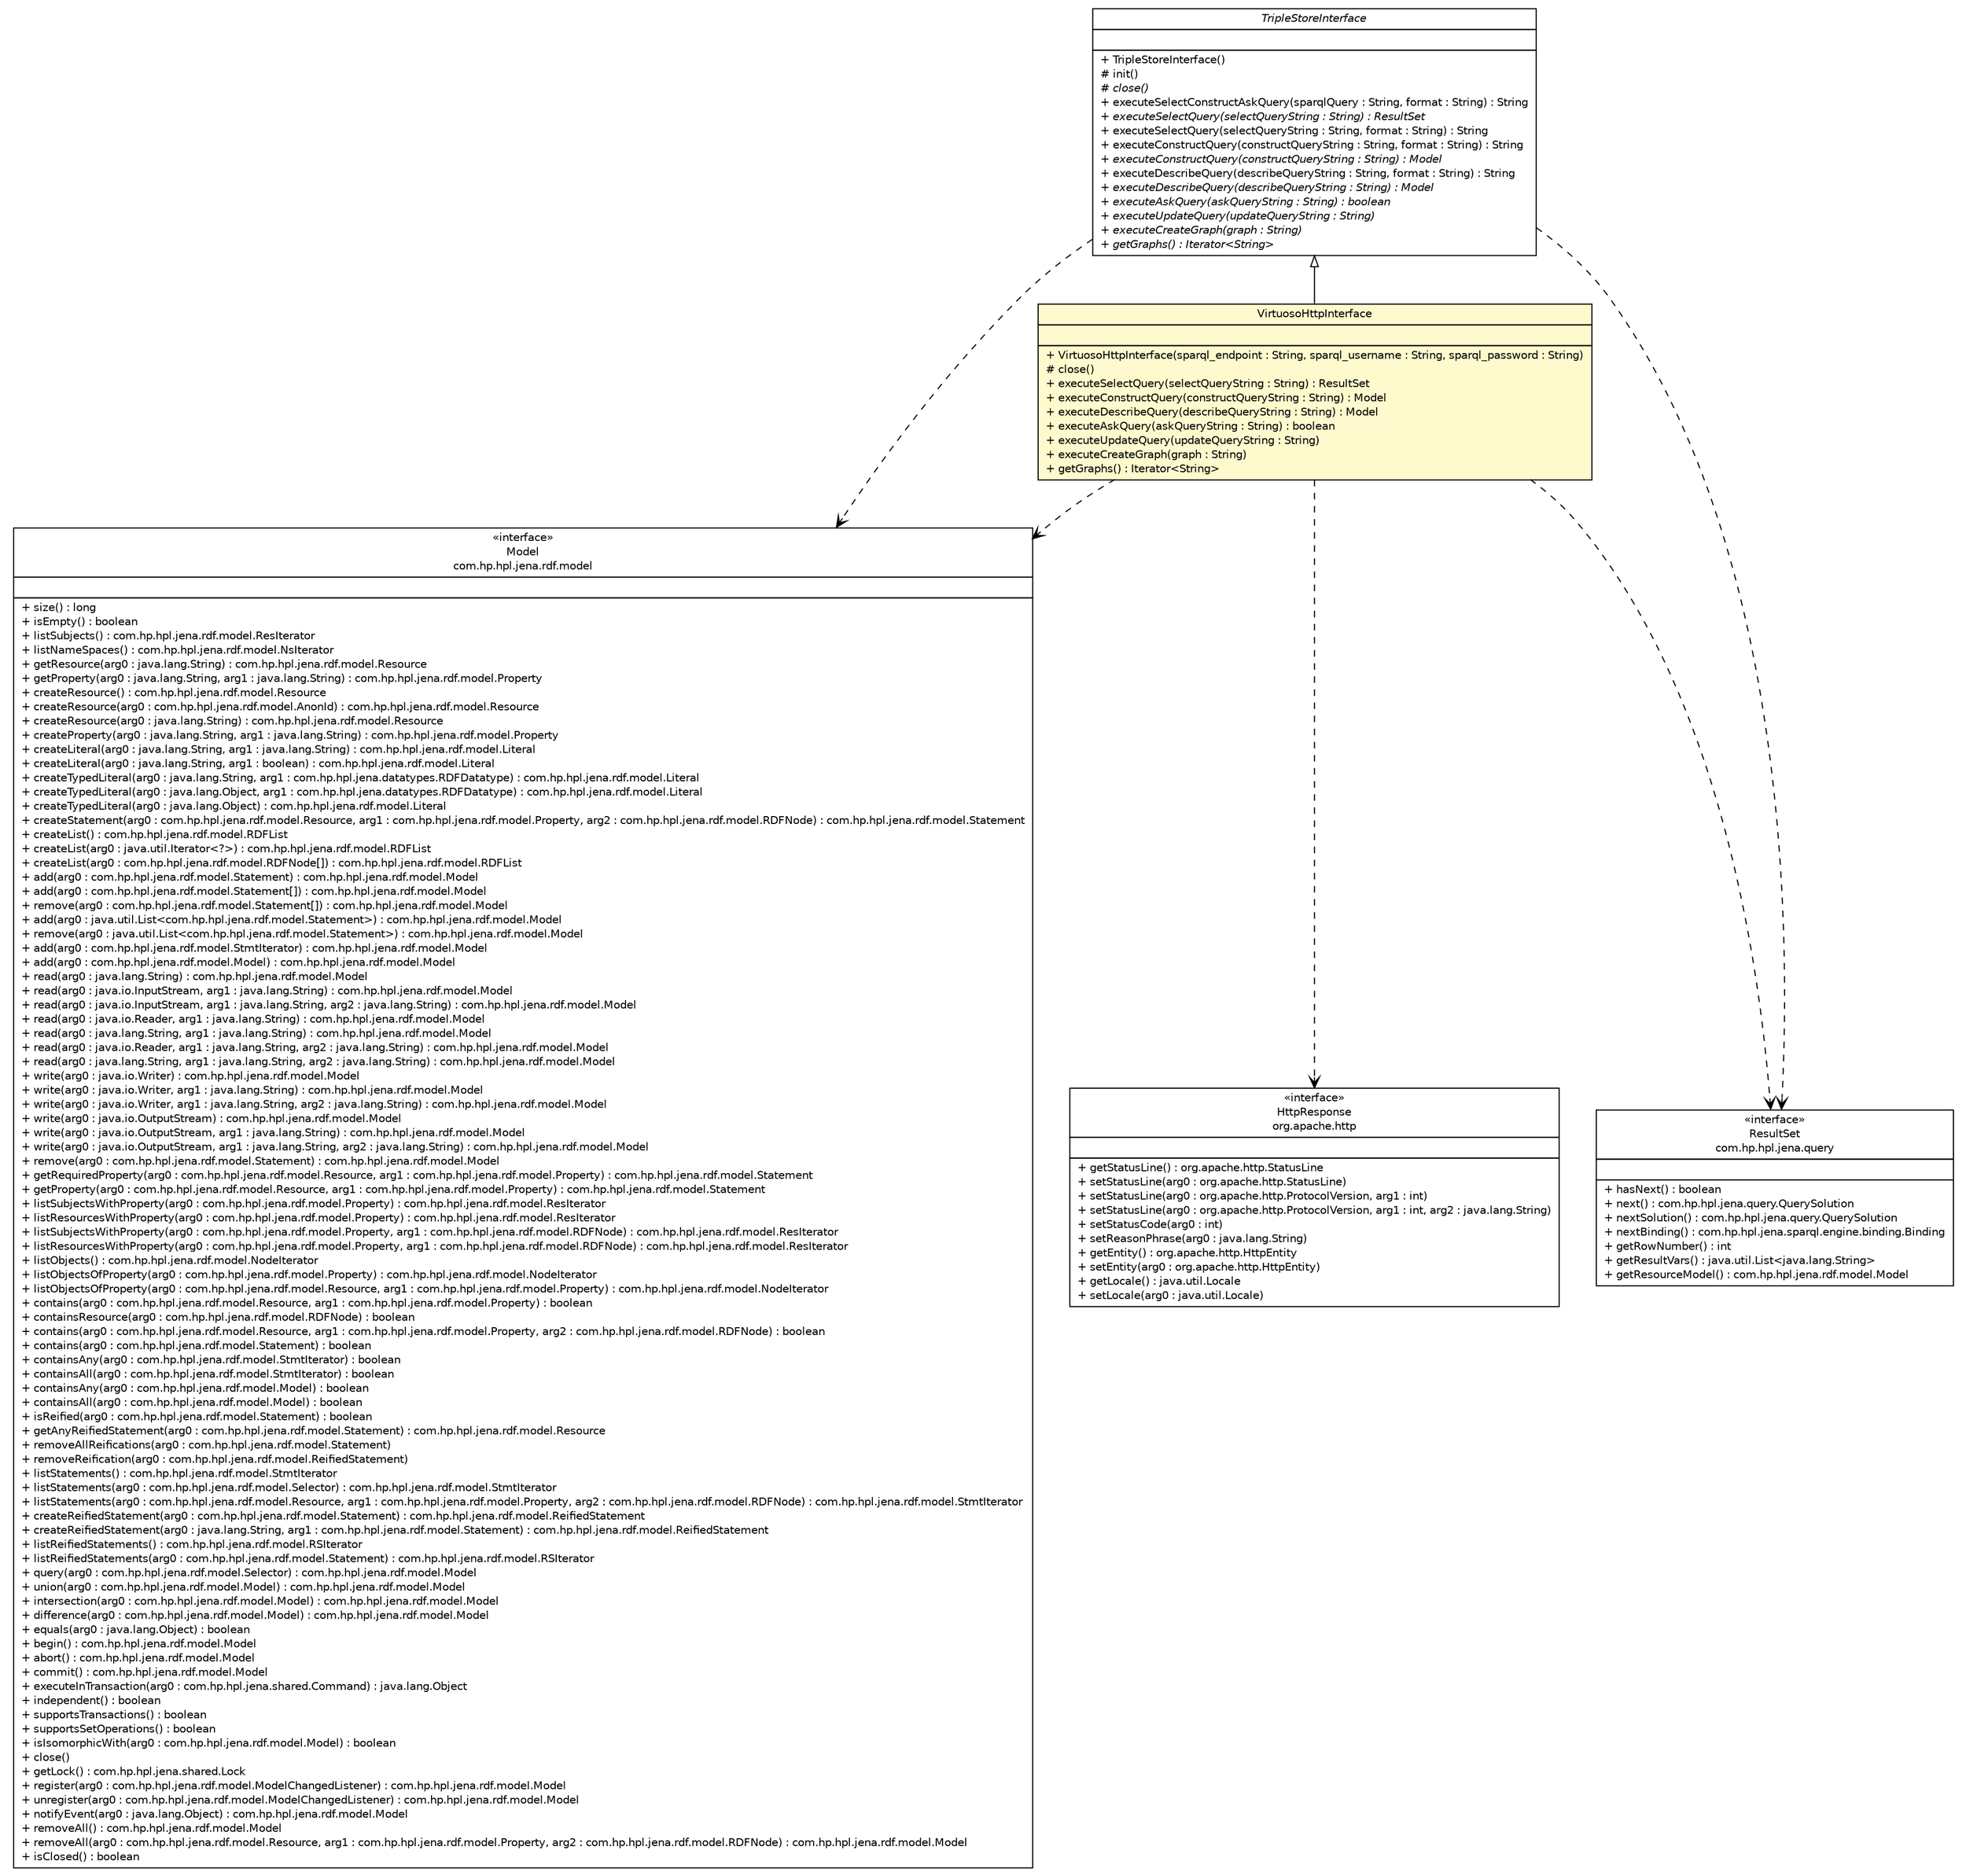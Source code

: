 #!/usr/local/bin/dot
#
# Class diagram 
# Generated by UMLGraph version R5_6-24-gf6e263 (http://www.umlgraph.org/)
#

digraph G {
	edge [fontname="Helvetica",fontsize=10,labelfontname="Helvetica",labelfontsize=10];
	node [fontname="Helvetica",fontsize=10,shape=plaintext];
	nodesep=0.25;
	ranksep=0.5;
	// de.tud.plt.r43ples.triplestoreInterface.TripleStoreInterface
	c1903 [label=<<table title="de.tud.plt.r43ples.triplestoreInterface.TripleStoreInterface" border="0" cellborder="1" cellspacing="0" cellpadding="2" port="p" href="./TripleStoreInterface.html">
		<tr><td><table border="0" cellspacing="0" cellpadding="1">
<tr><td align="center" balign="center"><font face="Helvetica-Oblique"> TripleStoreInterface </font></td></tr>
		</table></td></tr>
		<tr><td><table border="0" cellspacing="0" cellpadding="1">
<tr><td align="left" balign="left">  </td></tr>
		</table></td></tr>
		<tr><td><table border="0" cellspacing="0" cellpadding="1">
<tr><td align="left" balign="left"> + TripleStoreInterface() </td></tr>
<tr><td align="left" balign="left"> # init() </td></tr>
<tr><td align="left" balign="left"><font face="Helvetica-Oblique" point-size="10.0"> # close() </font></td></tr>
<tr><td align="left" balign="left"> + executeSelectConstructAskQuery(sparqlQuery : String, format : String) : String </td></tr>
<tr><td align="left" balign="left"><font face="Helvetica-Oblique" point-size="10.0"> + executeSelectQuery(selectQueryString : String) : ResultSet </font></td></tr>
<tr><td align="left" balign="left"> + executeSelectQuery(selectQueryString : String, format : String) : String </td></tr>
<tr><td align="left" balign="left"> + executeConstructQuery(constructQueryString : String, format : String) : String </td></tr>
<tr><td align="left" balign="left"><font face="Helvetica-Oblique" point-size="10.0"> + executeConstructQuery(constructQueryString : String) : Model </font></td></tr>
<tr><td align="left" balign="left"> + executeDescribeQuery(describeQueryString : String, format : String) : String </td></tr>
<tr><td align="left" balign="left"><font face="Helvetica-Oblique" point-size="10.0"> + executeDescribeQuery(describeQueryString : String) : Model </font></td></tr>
<tr><td align="left" balign="left"><font face="Helvetica-Oblique" point-size="10.0"> + executeAskQuery(askQueryString : String) : boolean </font></td></tr>
<tr><td align="left" balign="left"><font face="Helvetica-Oblique" point-size="10.0"> + executeUpdateQuery(updateQueryString : String) </font></td></tr>
<tr><td align="left" balign="left"><font face="Helvetica-Oblique" point-size="10.0"> + executeCreateGraph(graph : String) </font></td></tr>
<tr><td align="left" balign="left"><font face="Helvetica-Oblique" point-size="10.0"> + getGraphs() : Iterator&lt;String&gt; </font></td></tr>
		</table></td></tr>
		</table>>, URL="./TripleStoreInterface.html", fontname="Helvetica", fontcolor="black", fontsize=10.0];
	// de.tud.plt.r43ples.triplestoreInterface.VirtuosoHttpInterface
	c1905 [label=<<table title="de.tud.plt.r43ples.triplestoreInterface.VirtuosoHttpInterface" border="0" cellborder="1" cellspacing="0" cellpadding="2" port="p" bgcolor="lemonChiffon" href="./VirtuosoHttpInterface.html">
		<tr><td><table border="0" cellspacing="0" cellpadding="1">
<tr><td align="center" balign="center"> VirtuosoHttpInterface </td></tr>
		</table></td></tr>
		<tr><td><table border="0" cellspacing="0" cellpadding="1">
<tr><td align="left" balign="left">  </td></tr>
		</table></td></tr>
		<tr><td><table border="0" cellspacing="0" cellpadding="1">
<tr><td align="left" balign="left"> + VirtuosoHttpInterface(sparql_endpoint : String, sparql_username : String, sparql_password : String) </td></tr>
<tr><td align="left" balign="left"> # close() </td></tr>
<tr><td align="left" balign="left"> + executeSelectQuery(selectQueryString : String) : ResultSet </td></tr>
<tr><td align="left" balign="left"> + executeConstructQuery(constructQueryString : String) : Model </td></tr>
<tr><td align="left" balign="left"> + executeDescribeQuery(describeQueryString : String) : Model </td></tr>
<tr><td align="left" balign="left"> + executeAskQuery(askQueryString : String) : boolean </td></tr>
<tr><td align="left" balign="left"> + executeUpdateQuery(updateQueryString : String) </td></tr>
<tr><td align="left" balign="left"> + executeCreateGraph(graph : String) </td></tr>
<tr><td align="left" balign="left"> + getGraphs() : Iterator&lt;String&gt; </td></tr>
		</table></td></tr>
		</table>>, URL="./VirtuosoHttpInterface.html", fontname="Helvetica", fontcolor="black", fontsize=10.0];
	//de.tud.plt.r43ples.triplestoreInterface.VirtuosoHttpInterface extends de.tud.plt.r43ples.triplestoreInterface.TripleStoreInterface
	c1903:p -> c1905:p [dir=back,arrowtail=empty];
	// de.tud.plt.r43ples.triplestoreInterface.TripleStoreInterface DEPEND com.hp.hpl.jena.rdf.model.Model
	c1903:p -> c1934:p [taillabel="", label="", headlabel="", fontname="Helvetica", fontcolor="black", fontsize=10.0, color="black", arrowhead=open, style=dashed];
	// de.tud.plt.r43ples.triplestoreInterface.TripleStoreInterface DEPEND com.hp.hpl.jena.query.ResultSet
	c1903:p -> c1935:p [taillabel="", label="", headlabel="", fontname="Helvetica", fontcolor="black", fontsize=10.0, color="black", arrowhead=open, style=dashed];
	// de.tud.plt.r43ples.triplestoreInterface.VirtuosoHttpInterface DEPEND com.hp.hpl.jena.rdf.model.Model
	c1905:p -> c1934:p [taillabel="", label="", headlabel="", fontname="Helvetica", fontcolor="black", fontsize=10.0, color="black", arrowhead=open, style=dashed];
	// de.tud.plt.r43ples.triplestoreInterface.VirtuosoHttpInterface DEPEND org.apache.http.HttpResponse
	c1905:p -> c1936:p [taillabel="", label="", headlabel="", fontname="Helvetica", fontcolor="black", fontsize=10.0, color="black", arrowhead=open, style=dashed];
	// de.tud.plt.r43ples.triplestoreInterface.VirtuosoHttpInterface DEPEND com.hp.hpl.jena.query.ResultSet
	c1905:p -> c1935:p [taillabel="", label="", headlabel="", fontname="Helvetica", fontcolor="black", fontsize=10.0, color="black", arrowhead=open, style=dashed];
	// com.hp.hpl.jena.rdf.model.Model
	c1934 [label=<<table title="com.hp.hpl.jena.rdf.model.Model" border="0" cellborder="1" cellspacing="0" cellpadding="2" port="p" href="http://java.sun.com/j2se/1.4.2/docs/api/com/hp/hpl/jena/rdf/model/Model.html">
		<tr><td><table border="0" cellspacing="0" cellpadding="1">
<tr><td align="center" balign="center"> &#171;interface&#187; </td></tr>
<tr><td align="center" balign="center"> Model </td></tr>
<tr><td align="center" balign="center"> com.hp.hpl.jena.rdf.model </td></tr>
		</table></td></tr>
		<tr><td><table border="0" cellspacing="0" cellpadding="1">
<tr><td align="left" balign="left">  </td></tr>
		</table></td></tr>
		<tr><td><table border="0" cellspacing="0" cellpadding="1">
<tr><td align="left" balign="left"> + size() : long </td></tr>
<tr><td align="left" balign="left"> + isEmpty() : boolean </td></tr>
<tr><td align="left" balign="left"> + listSubjects() : com.hp.hpl.jena.rdf.model.ResIterator </td></tr>
<tr><td align="left" balign="left"> + listNameSpaces() : com.hp.hpl.jena.rdf.model.NsIterator </td></tr>
<tr><td align="left" balign="left"> + getResource(arg0 : java.lang.String) : com.hp.hpl.jena.rdf.model.Resource </td></tr>
<tr><td align="left" balign="left"> + getProperty(arg0 : java.lang.String, arg1 : java.lang.String) : com.hp.hpl.jena.rdf.model.Property </td></tr>
<tr><td align="left" balign="left"> + createResource() : com.hp.hpl.jena.rdf.model.Resource </td></tr>
<tr><td align="left" balign="left"> + createResource(arg0 : com.hp.hpl.jena.rdf.model.AnonId) : com.hp.hpl.jena.rdf.model.Resource </td></tr>
<tr><td align="left" balign="left"> + createResource(arg0 : java.lang.String) : com.hp.hpl.jena.rdf.model.Resource </td></tr>
<tr><td align="left" balign="left"> + createProperty(arg0 : java.lang.String, arg1 : java.lang.String) : com.hp.hpl.jena.rdf.model.Property </td></tr>
<tr><td align="left" balign="left"> + createLiteral(arg0 : java.lang.String, arg1 : java.lang.String) : com.hp.hpl.jena.rdf.model.Literal </td></tr>
<tr><td align="left" balign="left"> + createLiteral(arg0 : java.lang.String, arg1 : boolean) : com.hp.hpl.jena.rdf.model.Literal </td></tr>
<tr><td align="left" balign="left"> + createTypedLiteral(arg0 : java.lang.String, arg1 : com.hp.hpl.jena.datatypes.RDFDatatype) : com.hp.hpl.jena.rdf.model.Literal </td></tr>
<tr><td align="left" balign="left"> + createTypedLiteral(arg0 : java.lang.Object, arg1 : com.hp.hpl.jena.datatypes.RDFDatatype) : com.hp.hpl.jena.rdf.model.Literal </td></tr>
<tr><td align="left" balign="left"> + createTypedLiteral(arg0 : java.lang.Object) : com.hp.hpl.jena.rdf.model.Literal </td></tr>
<tr><td align="left" balign="left"> + createStatement(arg0 : com.hp.hpl.jena.rdf.model.Resource, arg1 : com.hp.hpl.jena.rdf.model.Property, arg2 : com.hp.hpl.jena.rdf.model.RDFNode) : com.hp.hpl.jena.rdf.model.Statement </td></tr>
<tr><td align="left" balign="left"> + createList() : com.hp.hpl.jena.rdf.model.RDFList </td></tr>
<tr><td align="left" balign="left"> + createList(arg0 : java.util.Iterator&lt;?&gt;) : com.hp.hpl.jena.rdf.model.RDFList </td></tr>
<tr><td align="left" balign="left"> + createList(arg0 : com.hp.hpl.jena.rdf.model.RDFNode[]) : com.hp.hpl.jena.rdf.model.RDFList </td></tr>
<tr><td align="left" balign="left"> + add(arg0 : com.hp.hpl.jena.rdf.model.Statement) : com.hp.hpl.jena.rdf.model.Model </td></tr>
<tr><td align="left" balign="left"> + add(arg0 : com.hp.hpl.jena.rdf.model.Statement[]) : com.hp.hpl.jena.rdf.model.Model </td></tr>
<tr><td align="left" balign="left"> + remove(arg0 : com.hp.hpl.jena.rdf.model.Statement[]) : com.hp.hpl.jena.rdf.model.Model </td></tr>
<tr><td align="left" balign="left"> + add(arg0 : java.util.List&lt;com.hp.hpl.jena.rdf.model.Statement&gt;) : com.hp.hpl.jena.rdf.model.Model </td></tr>
<tr><td align="left" balign="left"> + remove(arg0 : java.util.List&lt;com.hp.hpl.jena.rdf.model.Statement&gt;) : com.hp.hpl.jena.rdf.model.Model </td></tr>
<tr><td align="left" balign="left"> + add(arg0 : com.hp.hpl.jena.rdf.model.StmtIterator) : com.hp.hpl.jena.rdf.model.Model </td></tr>
<tr><td align="left" balign="left"> + add(arg0 : com.hp.hpl.jena.rdf.model.Model) : com.hp.hpl.jena.rdf.model.Model </td></tr>
<tr><td align="left" balign="left"> + read(arg0 : java.lang.String) : com.hp.hpl.jena.rdf.model.Model </td></tr>
<tr><td align="left" balign="left"> + read(arg0 : java.io.InputStream, arg1 : java.lang.String) : com.hp.hpl.jena.rdf.model.Model </td></tr>
<tr><td align="left" balign="left"> + read(arg0 : java.io.InputStream, arg1 : java.lang.String, arg2 : java.lang.String) : com.hp.hpl.jena.rdf.model.Model </td></tr>
<tr><td align="left" balign="left"> + read(arg0 : java.io.Reader, arg1 : java.lang.String) : com.hp.hpl.jena.rdf.model.Model </td></tr>
<tr><td align="left" balign="left"> + read(arg0 : java.lang.String, arg1 : java.lang.String) : com.hp.hpl.jena.rdf.model.Model </td></tr>
<tr><td align="left" balign="left"> + read(arg0 : java.io.Reader, arg1 : java.lang.String, arg2 : java.lang.String) : com.hp.hpl.jena.rdf.model.Model </td></tr>
<tr><td align="left" balign="left"> + read(arg0 : java.lang.String, arg1 : java.lang.String, arg2 : java.lang.String) : com.hp.hpl.jena.rdf.model.Model </td></tr>
<tr><td align="left" balign="left"> + write(arg0 : java.io.Writer) : com.hp.hpl.jena.rdf.model.Model </td></tr>
<tr><td align="left" balign="left"> + write(arg0 : java.io.Writer, arg1 : java.lang.String) : com.hp.hpl.jena.rdf.model.Model </td></tr>
<tr><td align="left" balign="left"> + write(arg0 : java.io.Writer, arg1 : java.lang.String, arg2 : java.lang.String) : com.hp.hpl.jena.rdf.model.Model </td></tr>
<tr><td align="left" balign="left"> + write(arg0 : java.io.OutputStream) : com.hp.hpl.jena.rdf.model.Model </td></tr>
<tr><td align="left" balign="left"> + write(arg0 : java.io.OutputStream, arg1 : java.lang.String) : com.hp.hpl.jena.rdf.model.Model </td></tr>
<tr><td align="left" balign="left"> + write(arg0 : java.io.OutputStream, arg1 : java.lang.String, arg2 : java.lang.String) : com.hp.hpl.jena.rdf.model.Model </td></tr>
<tr><td align="left" balign="left"> + remove(arg0 : com.hp.hpl.jena.rdf.model.Statement) : com.hp.hpl.jena.rdf.model.Model </td></tr>
<tr><td align="left" balign="left"> + getRequiredProperty(arg0 : com.hp.hpl.jena.rdf.model.Resource, arg1 : com.hp.hpl.jena.rdf.model.Property) : com.hp.hpl.jena.rdf.model.Statement </td></tr>
<tr><td align="left" balign="left"> + getProperty(arg0 : com.hp.hpl.jena.rdf.model.Resource, arg1 : com.hp.hpl.jena.rdf.model.Property) : com.hp.hpl.jena.rdf.model.Statement </td></tr>
<tr><td align="left" balign="left"> + listSubjectsWithProperty(arg0 : com.hp.hpl.jena.rdf.model.Property) : com.hp.hpl.jena.rdf.model.ResIterator </td></tr>
<tr><td align="left" balign="left"> + listResourcesWithProperty(arg0 : com.hp.hpl.jena.rdf.model.Property) : com.hp.hpl.jena.rdf.model.ResIterator </td></tr>
<tr><td align="left" balign="left"> + listSubjectsWithProperty(arg0 : com.hp.hpl.jena.rdf.model.Property, arg1 : com.hp.hpl.jena.rdf.model.RDFNode) : com.hp.hpl.jena.rdf.model.ResIterator </td></tr>
<tr><td align="left" balign="left"> + listResourcesWithProperty(arg0 : com.hp.hpl.jena.rdf.model.Property, arg1 : com.hp.hpl.jena.rdf.model.RDFNode) : com.hp.hpl.jena.rdf.model.ResIterator </td></tr>
<tr><td align="left" balign="left"> + listObjects() : com.hp.hpl.jena.rdf.model.NodeIterator </td></tr>
<tr><td align="left" balign="left"> + listObjectsOfProperty(arg0 : com.hp.hpl.jena.rdf.model.Property) : com.hp.hpl.jena.rdf.model.NodeIterator </td></tr>
<tr><td align="left" balign="left"> + listObjectsOfProperty(arg0 : com.hp.hpl.jena.rdf.model.Resource, arg1 : com.hp.hpl.jena.rdf.model.Property) : com.hp.hpl.jena.rdf.model.NodeIterator </td></tr>
<tr><td align="left" balign="left"> + contains(arg0 : com.hp.hpl.jena.rdf.model.Resource, arg1 : com.hp.hpl.jena.rdf.model.Property) : boolean </td></tr>
<tr><td align="left" balign="left"> + containsResource(arg0 : com.hp.hpl.jena.rdf.model.RDFNode) : boolean </td></tr>
<tr><td align="left" balign="left"> + contains(arg0 : com.hp.hpl.jena.rdf.model.Resource, arg1 : com.hp.hpl.jena.rdf.model.Property, arg2 : com.hp.hpl.jena.rdf.model.RDFNode) : boolean </td></tr>
<tr><td align="left" balign="left"> + contains(arg0 : com.hp.hpl.jena.rdf.model.Statement) : boolean </td></tr>
<tr><td align="left" balign="left"> + containsAny(arg0 : com.hp.hpl.jena.rdf.model.StmtIterator) : boolean </td></tr>
<tr><td align="left" balign="left"> + containsAll(arg0 : com.hp.hpl.jena.rdf.model.StmtIterator) : boolean </td></tr>
<tr><td align="left" balign="left"> + containsAny(arg0 : com.hp.hpl.jena.rdf.model.Model) : boolean </td></tr>
<tr><td align="left" balign="left"> + containsAll(arg0 : com.hp.hpl.jena.rdf.model.Model) : boolean </td></tr>
<tr><td align="left" balign="left"> + isReified(arg0 : com.hp.hpl.jena.rdf.model.Statement) : boolean </td></tr>
<tr><td align="left" balign="left"> + getAnyReifiedStatement(arg0 : com.hp.hpl.jena.rdf.model.Statement) : com.hp.hpl.jena.rdf.model.Resource </td></tr>
<tr><td align="left" balign="left"> + removeAllReifications(arg0 : com.hp.hpl.jena.rdf.model.Statement) </td></tr>
<tr><td align="left" balign="left"> + removeReification(arg0 : com.hp.hpl.jena.rdf.model.ReifiedStatement) </td></tr>
<tr><td align="left" balign="left"> + listStatements() : com.hp.hpl.jena.rdf.model.StmtIterator </td></tr>
<tr><td align="left" balign="left"> + listStatements(arg0 : com.hp.hpl.jena.rdf.model.Selector) : com.hp.hpl.jena.rdf.model.StmtIterator </td></tr>
<tr><td align="left" balign="left"> + listStatements(arg0 : com.hp.hpl.jena.rdf.model.Resource, arg1 : com.hp.hpl.jena.rdf.model.Property, arg2 : com.hp.hpl.jena.rdf.model.RDFNode) : com.hp.hpl.jena.rdf.model.StmtIterator </td></tr>
<tr><td align="left" balign="left"> + createReifiedStatement(arg0 : com.hp.hpl.jena.rdf.model.Statement) : com.hp.hpl.jena.rdf.model.ReifiedStatement </td></tr>
<tr><td align="left" balign="left"> + createReifiedStatement(arg0 : java.lang.String, arg1 : com.hp.hpl.jena.rdf.model.Statement) : com.hp.hpl.jena.rdf.model.ReifiedStatement </td></tr>
<tr><td align="left" balign="left"> + listReifiedStatements() : com.hp.hpl.jena.rdf.model.RSIterator </td></tr>
<tr><td align="left" balign="left"> + listReifiedStatements(arg0 : com.hp.hpl.jena.rdf.model.Statement) : com.hp.hpl.jena.rdf.model.RSIterator </td></tr>
<tr><td align="left" balign="left"> + query(arg0 : com.hp.hpl.jena.rdf.model.Selector) : com.hp.hpl.jena.rdf.model.Model </td></tr>
<tr><td align="left" balign="left"> + union(arg0 : com.hp.hpl.jena.rdf.model.Model) : com.hp.hpl.jena.rdf.model.Model </td></tr>
<tr><td align="left" balign="left"> + intersection(arg0 : com.hp.hpl.jena.rdf.model.Model) : com.hp.hpl.jena.rdf.model.Model </td></tr>
<tr><td align="left" balign="left"> + difference(arg0 : com.hp.hpl.jena.rdf.model.Model) : com.hp.hpl.jena.rdf.model.Model </td></tr>
<tr><td align="left" balign="left"> + equals(arg0 : java.lang.Object) : boolean </td></tr>
<tr><td align="left" balign="left"> + begin() : com.hp.hpl.jena.rdf.model.Model </td></tr>
<tr><td align="left" balign="left"> + abort() : com.hp.hpl.jena.rdf.model.Model </td></tr>
<tr><td align="left" balign="left"> + commit() : com.hp.hpl.jena.rdf.model.Model </td></tr>
<tr><td align="left" balign="left"> + executeInTransaction(arg0 : com.hp.hpl.jena.shared.Command) : java.lang.Object </td></tr>
<tr><td align="left" balign="left"> + independent() : boolean </td></tr>
<tr><td align="left" balign="left"> + supportsTransactions() : boolean </td></tr>
<tr><td align="left" balign="left"> + supportsSetOperations() : boolean </td></tr>
<tr><td align="left" balign="left"> + isIsomorphicWith(arg0 : com.hp.hpl.jena.rdf.model.Model) : boolean </td></tr>
<tr><td align="left" balign="left"> + close() </td></tr>
<tr><td align="left" balign="left"> + getLock() : com.hp.hpl.jena.shared.Lock </td></tr>
<tr><td align="left" balign="left"> + register(arg0 : com.hp.hpl.jena.rdf.model.ModelChangedListener) : com.hp.hpl.jena.rdf.model.Model </td></tr>
<tr><td align="left" balign="left"> + unregister(arg0 : com.hp.hpl.jena.rdf.model.ModelChangedListener) : com.hp.hpl.jena.rdf.model.Model </td></tr>
<tr><td align="left" balign="left"> + notifyEvent(arg0 : java.lang.Object) : com.hp.hpl.jena.rdf.model.Model </td></tr>
<tr><td align="left" balign="left"> + removeAll() : com.hp.hpl.jena.rdf.model.Model </td></tr>
<tr><td align="left" balign="left"> + removeAll(arg0 : com.hp.hpl.jena.rdf.model.Resource, arg1 : com.hp.hpl.jena.rdf.model.Property, arg2 : com.hp.hpl.jena.rdf.model.RDFNode) : com.hp.hpl.jena.rdf.model.Model </td></tr>
<tr><td align="left" balign="left"> + isClosed() : boolean </td></tr>
		</table></td></tr>
		</table>>, URL="http://java.sun.com/j2se/1.4.2/docs/api/com/hp/hpl/jena/rdf/model/Model.html", fontname="Helvetica", fontcolor="black", fontsize=10.0];
	// org.apache.http.HttpResponse
	c1936 [label=<<table title="org.apache.http.HttpResponse" border="0" cellborder="1" cellspacing="0" cellpadding="2" port="p" href="http://java.sun.com/j2se/1.4.2/docs/api/org/apache/http/HttpResponse.html">
		<tr><td><table border="0" cellspacing="0" cellpadding="1">
<tr><td align="center" balign="center"> &#171;interface&#187; </td></tr>
<tr><td align="center" balign="center"> HttpResponse </td></tr>
<tr><td align="center" balign="center"> org.apache.http </td></tr>
		</table></td></tr>
		<tr><td><table border="0" cellspacing="0" cellpadding="1">
<tr><td align="left" balign="left">  </td></tr>
		</table></td></tr>
		<tr><td><table border="0" cellspacing="0" cellpadding="1">
<tr><td align="left" balign="left"> + getStatusLine() : org.apache.http.StatusLine </td></tr>
<tr><td align="left" balign="left"> + setStatusLine(arg0 : org.apache.http.StatusLine) </td></tr>
<tr><td align="left" balign="left"> + setStatusLine(arg0 : org.apache.http.ProtocolVersion, arg1 : int) </td></tr>
<tr><td align="left" balign="left"> + setStatusLine(arg0 : org.apache.http.ProtocolVersion, arg1 : int, arg2 : java.lang.String) </td></tr>
<tr><td align="left" balign="left"> + setStatusCode(arg0 : int) </td></tr>
<tr><td align="left" balign="left"> + setReasonPhrase(arg0 : java.lang.String) </td></tr>
<tr><td align="left" balign="left"> + getEntity() : org.apache.http.HttpEntity </td></tr>
<tr><td align="left" balign="left"> + setEntity(arg0 : org.apache.http.HttpEntity) </td></tr>
<tr><td align="left" balign="left"> + getLocale() : java.util.Locale </td></tr>
<tr><td align="left" balign="left"> + setLocale(arg0 : java.util.Locale) </td></tr>
		</table></td></tr>
		</table>>, URL="http://java.sun.com/j2se/1.4.2/docs/api/org/apache/http/HttpResponse.html", fontname="Helvetica", fontcolor="black", fontsize=10.0];
	// com.hp.hpl.jena.query.ResultSet
	c1935 [label=<<table title="com.hp.hpl.jena.query.ResultSet" border="0" cellborder="1" cellspacing="0" cellpadding="2" port="p" href="http://java.sun.com/j2se/1.4.2/docs/api/com/hp/hpl/jena/query/ResultSet.html">
		<tr><td><table border="0" cellspacing="0" cellpadding="1">
<tr><td align="center" balign="center"> &#171;interface&#187; </td></tr>
<tr><td align="center" balign="center"> ResultSet </td></tr>
<tr><td align="center" balign="center"> com.hp.hpl.jena.query </td></tr>
		</table></td></tr>
		<tr><td><table border="0" cellspacing="0" cellpadding="1">
<tr><td align="left" balign="left">  </td></tr>
		</table></td></tr>
		<tr><td><table border="0" cellspacing="0" cellpadding="1">
<tr><td align="left" balign="left"> + hasNext() : boolean </td></tr>
<tr><td align="left" balign="left"> + next() : com.hp.hpl.jena.query.QuerySolution </td></tr>
<tr><td align="left" balign="left"> + nextSolution() : com.hp.hpl.jena.query.QuerySolution </td></tr>
<tr><td align="left" balign="left"> + nextBinding() : com.hp.hpl.jena.sparql.engine.binding.Binding </td></tr>
<tr><td align="left" balign="left"> + getRowNumber() : int </td></tr>
<tr><td align="left" balign="left"> + getResultVars() : java.util.List&lt;java.lang.String&gt; </td></tr>
<tr><td align="left" balign="left"> + getResourceModel() : com.hp.hpl.jena.rdf.model.Model </td></tr>
		</table></td></tr>
		</table>>, URL="http://java.sun.com/j2se/1.4.2/docs/api/com/hp/hpl/jena/query/ResultSet.html", fontname="Helvetica", fontcolor="black", fontsize=10.0];
}

